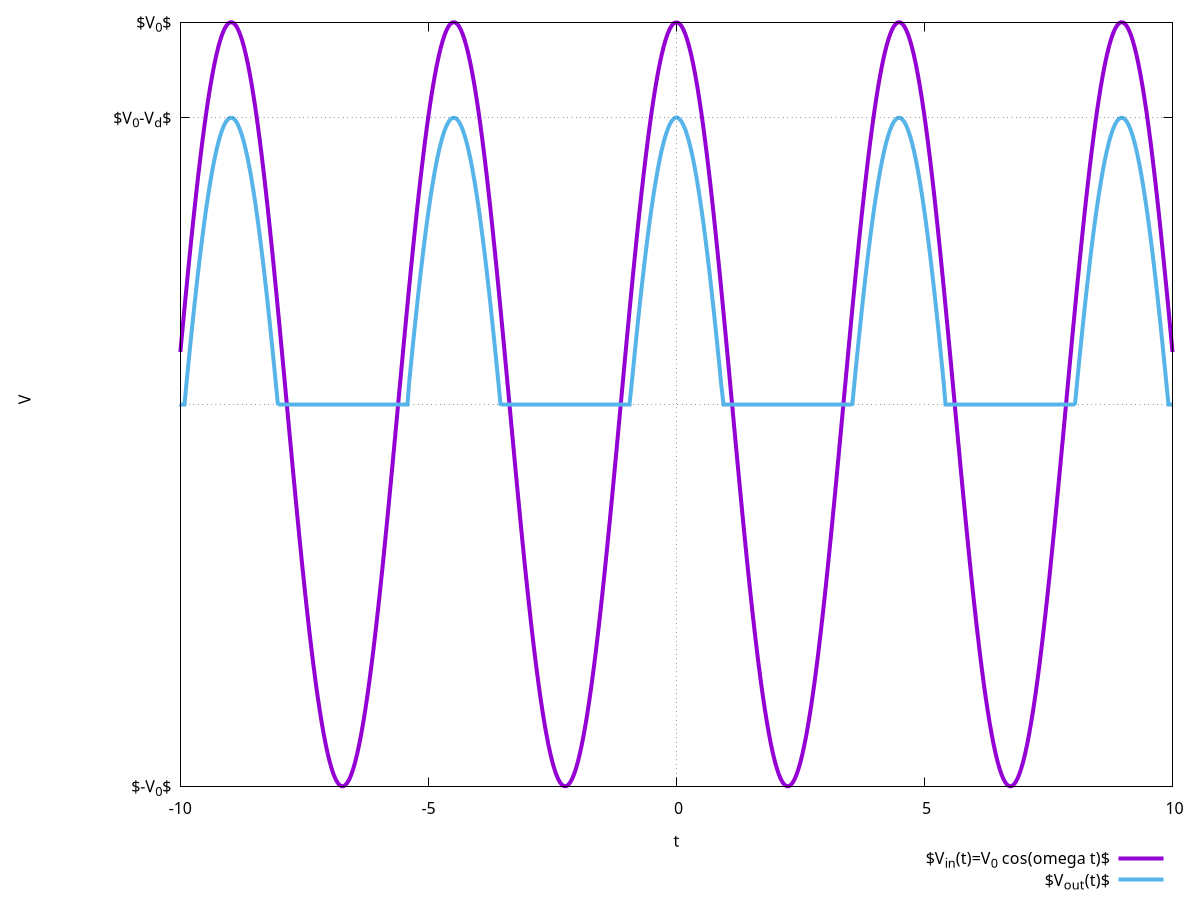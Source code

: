 #set terminal postscript enhanced color solid 24
#set output 'half_wave_rectifier.eps'
set terminal epslatex standalone clip size 6.0,2.8 \
	header \
		"\\usepackage{amsmath} \n \\usepackage[helvet]{sfmath} " \
	color colortext font 'phv' 10

linewidth=4
pointsize=1
arrowwidth=2
#set style line 0 lt 0 lw linewidth pt 0 ps pointsize
set style line 1 lc rgb "black"  lw linewidth/4 pt 7  ps pointsize  #circle
#set style line 1 lt 1 lw linewidth pt 7  ps pointsize  #circle
set style line 2 lt 1 lw linewidth pt 13 ps pointsize  #diamond
set style line 3 lt 3 lw linewidth pt 9  ps pointsize  #triangle up
set style line 4 lt 4 lw linewidth pt 11 ps pointsize  #triangle down
set style line 5 lt 5 lw linewidth pt 5  ps pointsize  #square
set style line 6 lt 1 lw linewidth pt 6  ps pointsize  #circle hollow
set style line 7 lt 2 lw linewidth pt 12 ps pointsize  #diamond hollow 
set style line 8 lt 8 lw linewidth pt 8  ps pointsize  #triangle up hollow 
set style line 9 lt 9 lw linewidth pt 10 ps pointsize  #triangle down hollow


V0=8;
Vd=2
w=1.4
Vin(t)=V0*cos(w*t)
Vout(t)=(Vin(t)-Vd)>0?(Vin(t)-Vd):0


set samples 500
set xlabel 't'
#set ylabel 'V'
set label 1 'V' at screen .02, graph .5 rotate by 90
set xzeroaxis
set yzeroaxis
set key bmargin
set lmargin screen .15

set ytics ('$-V_{0}$' -V0, '$V_{0}$' V0,  '$V_{0}-V_d$' V0-Vd)

plot  \
 Vin(x) t '$V_{in}(t)=V_0 \cos(\omega t)$' w l ls 2 \
, Vout(x) t '$V_{out}(t)$' w l ls 3 \
, V0-Vd t '' w l ls 0


